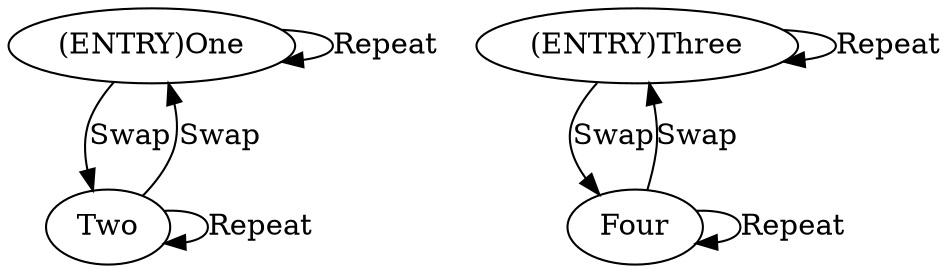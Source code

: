 digraph {
    // FSM1
    S00 [label="(ENTRY)One"];
    S01 [label="Two"];
    
    S00 -> S00 [label="Repeat"];
    S01 -> S01 [label="Repeat"];
    S00 -> S01 [label="Swap"];
    S01 -> S00 [label="Swap"];

    // FSM2
    S03 [label="(ENTRY)Three"];
    S04 [label="Four"];
    
    S03 -> S03 [label="Repeat"];
    S04 -> S04 [label="Repeat"];
    S03 -> S04 [label="Swap"];
    S04 -> S03 [label="Swap"];
}
